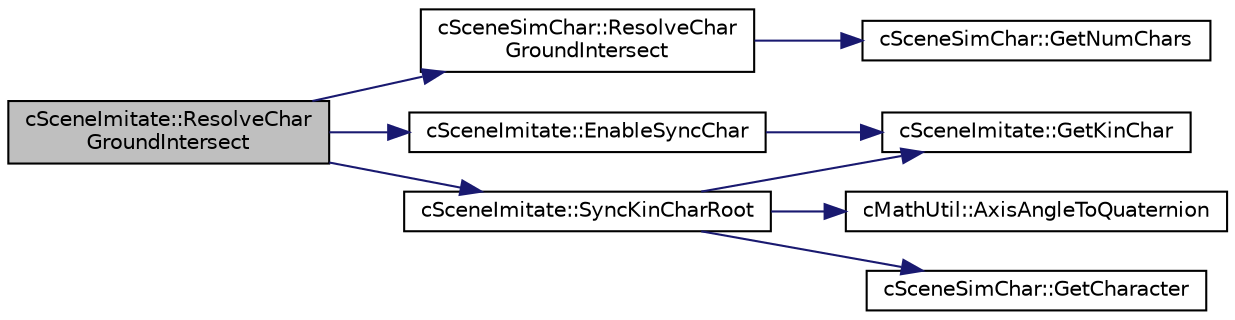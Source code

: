 digraph "cSceneImitate::ResolveCharGroundIntersect"
{
 // LATEX_PDF_SIZE
  edge [fontname="Helvetica",fontsize="10",labelfontname="Helvetica",labelfontsize="10"];
  node [fontname="Helvetica",fontsize="10",shape=record];
  rankdir="LR";
  Node1 [label="cSceneImitate::ResolveChar\lGroundIntersect",height=0.2,width=0.4,color="black", fillcolor="grey75", style="filled", fontcolor="black",tooltip=" "];
  Node1 -> Node2 [color="midnightblue",fontsize="10",style="solid",fontname="Helvetica"];
  Node2 [label="cSceneImitate::EnableSyncChar",height=0.2,width=0.4,color="black", fillcolor="white", style="filled",URL="$classc_scene_imitate.html#a25960e4fd9abf2b1755472f2f95e2131",tooltip=" "];
  Node2 -> Node3 [color="midnightblue",fontsize="10",style="solid",fontname="Helvetica"];
  Node3 [label="cSceneImitate::GetKinChar",height=0.2,width=0.4,color="black", fillcolor="white", style="filled",URL="$classc_scene_imitate.html#a712921943778a0f7631ac723f42f3fc1",tooltip=" "];
  Node1 -> Node4 [color="midnightblue",fontsize="10",style="solid",fontname="Helvetica"];
  Node4 [label="cSceneSimChar::ResolveChar\lGroundIntersect",height=0.2,width=0.4,color="black", fillcolor="white", style="filled",URL="$classc_scene_sim_char.html#acc56c2d6b60b69a5c1976e45a92940df",tooltip=" "];
  Node4 -> Node5 [color="midnightblue",fontsize="10",style="solid",fontname="Helvetica"];
  Node5 [label="cSceneSimChar::GetNumChars",height=0.2,width=0.4,color="black", fillcolor="white", style="filled",URL="$classc_scene_sim_char.html#a3eeb4526ae6be6a4577ca0da097e46b6",tooltip=" "];
  Node1 -> Node6 [color="midnightblue",fontsize="10",style="solid",fontname="Helvetica"];
  Node6 [label="cSceneImitate::SyncKinCharRoot",height=0.2,width=0.4,color="black", fillcolor="white", style="filled",URL="$classc_scene_imitate.html#a45b2cc3404822e0d50df1a19ab20f505",tooltip=" "];
  Node6 -> Node7 [color="midnightblue",fontsize="10",style="solid",fontname="Helvetica"];
  Node7 [label="cMathUtil::AxisAngleToQuaternion",height=0.2,width=0.4,color="black", fillcolor="white", style="filled",URL="$classc_math_util.html#a2676ee59b4e895344c077468da3b6c8f",tooltip=" "];
  Node6 -> Node8 [color="midnightblue",fontsize="10",style="solid",fontname="Helvetica"];
  Node8 [label="cSceneSimChar::GetCharacter",height=0.2,width=0.4,color="black", fillcolor="white", style="filled",URL="$classc_scene_sim_char.html#a2136e0afb9518886b1ac13ecec3582c7",tooltip=" "];
  Node6 -> Node3 [color="midnightblue",fontsize="10",style="solid",fontname="Helvetica"];
}
